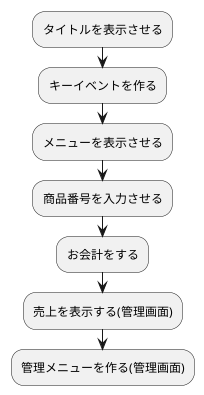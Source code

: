 @startuml cui券売機シミュレーターを作る
    :タイトルを表示させる;
    :キーイベントを作る;
    :メニューを表示させる;
    :商品番号を入力させる;
    :お会計をする;
    :売上を表示する(管理画面);
    :管理メニューを作る(管理画面);
@enduml